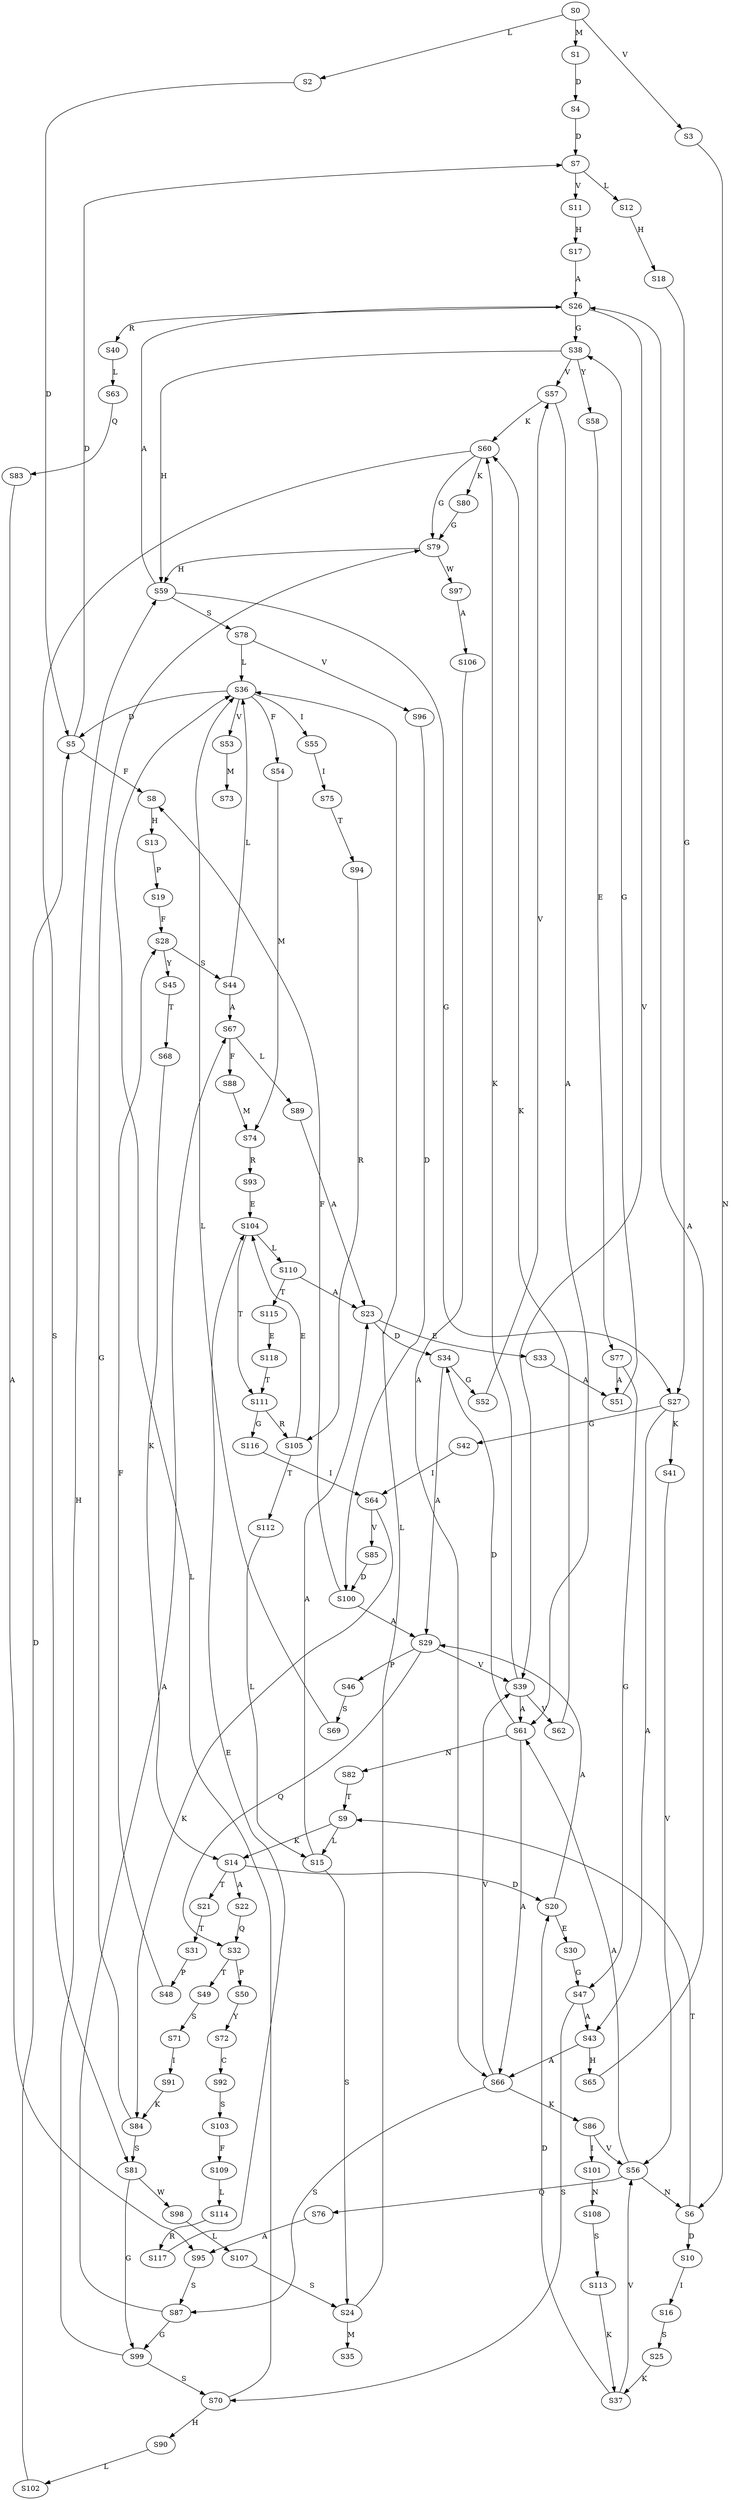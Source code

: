 strict digraph  {
	S0 -> S1 [ label = M ];
	S0 -> S2 [ label = L ];
	S0 -> S3 [ label = V ];
	S1 -> S4 [ label = D ];
	S2 -> S5 [ label = D ];
	S3 -> S6 [ label = N ];
	S4 -> S7 [ label = D ];
	S5 -> S8 [ label = F ];
	S5 -> S7 [ label = D ];
	S6 -> S9 [ label = T ];
	S6 -> S10 [ label = D ];
	S7 -> S11 [ label = V ];
	S7 -> S12 [ label = L ];
	S8 -> S13 [ label = H ];
	S9 -> S14 [ label = K ];
	S9 -> S15 [ label = L ];
	S10 -> S16 [ label = I ];
	S11 -> S17 [ label = H ];
	S12 -> S18 [ label = H ];
	S13 -> S19 [ label = P ];
	S14 -> S20 [ label = D ];
	S14 -> S21 [ label = T ];
	S14 -> S22 [ label = A ];
	S15 -> S23 [ label = A ];
	S15 -> S24 [ label = S ];
	S16 -> S25 [ label = S ];
	S17 -> S26 [ label = A ];
	S18 -> S27 [ label = G ];
	S19 -> S28 [ label = F ];
	S20 -> S29 [ label = A ];
	S20 -> S30 [ label = E ];
	S21 -> S31 [ label = T ];
	S22 -> S32 [ label = Q ];
	S23 -> S33 [ label = E ];
	S23 -> S34 [ label = D ];
	S24 -> S35 [ label = M ];
	S24 -> S36 [ label = L ];
	S25 -> S37 [ label = K ];
	S26 -> S38 [ label = G ];
	S26 -> S39 [ label = V ];
	S26 -> S40 [ label = R ];
	S27 -> S41 [ label = K ];
	S27 -> S42 [ label = G ];
	S27 -> S43 [ label = A ];
	S28 -> S44 [ label = S ];
	S28 -> S45 [ label = Y ];
	S29 -> S46 [ label = P ];
	S29 -> S39 [ label = V ];
	S29 -> S32 [ label = Q ];
	S30 -> S47 [ label = G ];
	S31 -> S48 [ label = P ];
	S32 -> S49 [ label = T ];
	S32 -> S50 [ label = P ];
	S33 -> S51 [ label = A ];
	S34 -> S29 [ label = A ];
	S34 -> S52 [ label = G ];
	S36 -> S53 [ label = V ];
	S36 -> S54 [ label = F ];
	S36 -> S5 [ label = D ];
	S36 -> S55 [ label = I ];
	S37 -> S20 [ label = D ];
	S37 -> S56 [ label = V ];
	S38 -> S57 [ label = V ];
	S38 -> S58 [ label = Y ];
	S38 -> S59 [ label = H ];
	S39 -> S60 [ label = K ];
	S39 -> S61 [ label = A ];
	S39 -> S62 [ label = V ];
	S40 -> S63 [ label = L ];
	S41 -> S56 [ label = V ];
	S42 -> S64 [ label = I ];
	S43 -> S65 [ label = H ];
	S43 -> S66 [ label = A ];
	S44 -> S36 [ label = L ];
	S44 -> S67 [ label = A ];
	S45 -> S68 [ label = T ];
	S46 -> S69 [ label = S ];
	S47 -> S43 [ label = A ];
	S47 -> S70 [ label = S ];
	S48 -> S28 [ label = F ];
	S49 -> S71 [ label = S ];
	S50 -> S72 [ label = Y ];
	S51 -> S38 [ label = G ];
	S52 -> S57 [ label = V ];
	S53 -> S73 [ label = M ];
	S54 -> S74 [ label = M ];
	S55 -> S75 [ label = I ];
	S56 -> S6 [ label = N ];
	S56 -> S76 [ label = Q ];
	S56 -> S61 [ label = A ];
	S57 -> S60 [ label = K ];
	S57 -> S61 [ label = A ];
	S58 -> S77 [ label = E ];
	S59 -> S78 [ label = S ];
	S59 -> S27 [ label = G ];
	S59 -> S26 [ label = A ];
	S60 -> S79 [ label = G ];
	S60 -> S80 [ label = K ];
	S60 -> S81 [ label = S ];
	S61 -> S82 [ label = N ];
	S61 -> S66 [ label = A ];
	S61 -> S34 [ label = D ];
	S62 -> S60 [ label = K ];
	S63 -> S83 [ label = Q ];
	S64 -> S84 [ label = K ];
	S64 -> S85 [ label = V ];
	S65 -> S26 [ label = A ];
	S66 -> S86 [ label = K ];
	S66 -> S87 [ label = S ];
	S66 -> S39 [ label = V ];
	S67 -> S88 [ label = F ];
	S67 -> S89 [ label = L ];
	S68 -> S14 [ label = K ];
	S69 -> S36 [ label = L ];
	S70 -> S36 [ label = L ];
	S70 -> S90 [ label = H ];
	S71 -> S91 [ label = I ];
	S72 -> S92 [ label = C ];
	S74 -> S93 [ label = R ];
	S75 -> S94 [ label = T ];
	S76 -> S95 [ label = A ];
	S77 -> S47 [ label = G ];
	S77 -> S51 [ label = A ];
	S78 -> S36 [ label = L ];
	S78 -> S96 [ label = V ];
	S79 -> S97 [ label = W ];
	S79 -> S59 [ label = H ];
	S80 -> S79 [ label = G ];
	S81 -> S98 [ label = W ];
	S81 -> S99 [ label = G ];
	S82 -> S9 [ label = T ];
	S83 -> S95 [ label = A ];
	S84 -> S79 [ label = G ];
	S84 -> S81 [ label = S ];
	S85 -> S100 [ label = D ];
	S86 -> S56 [ label = V ];
	S86 -> S101 [ label = I ];
	S87 -> S99 [ label = G ];
	S87 -> S67 [ label = A ];
	S88 -> S74 [ label = M ];
	S89 -> S23 [ label = A ];
	S90 -> S102 [ label = L ];
	S91 -> S84 [ label = K ];
	S92 -> S103 [ label = S ];
	S93 -> S104 [ label = E ];
	S94 -> S105 [ label = R ];
	S95 -> S87 [ label = S ];
	S96 -> S100 [ label = D ];
	S97 -> S106 [ label = A ];
	S98 -> S107 [ label = L ];
	S99 -> S59 [ label = H ];
	S99 -> S70 [ label = S ];
	S100 -> S8 [ label = F ];
	S100 -> S29 [ label = A ];
	S101 -> S108 [ label = N ];
	S102 -> S5 [ label = D ];
	S103 -> S109 [ label = F ];
	S104 -> S110 [ label = L ];
	S104 -> S111 [ label = T ];
	S105 -> S112 [ label = T ];
	S105 -> S104 [ label = E ];
	S106 -> S66 [ label = A ];
	S107 -> S24 [ label = S ];
	S108 -> S113 [ label = S ];
	S109 -> S114 [ label = L ];
	S110 -> S23 [ label = A ];
	S110 -> S115 [ label = T ];
	S111 -> S105 [ label = R ];
	S111 -> S116 [ label = G ];
	S112 -> S15 [ label = L ];
	S113 -> S37 [ label = K ];
	S114 -> S117 [ label = R ];
	S115 -> S118 [ label = E ];
	S116 -> S64 [ label = I ];
	S117 -> S104 [ label = E ];
	S118 -> S111 [ label = T ];
}
